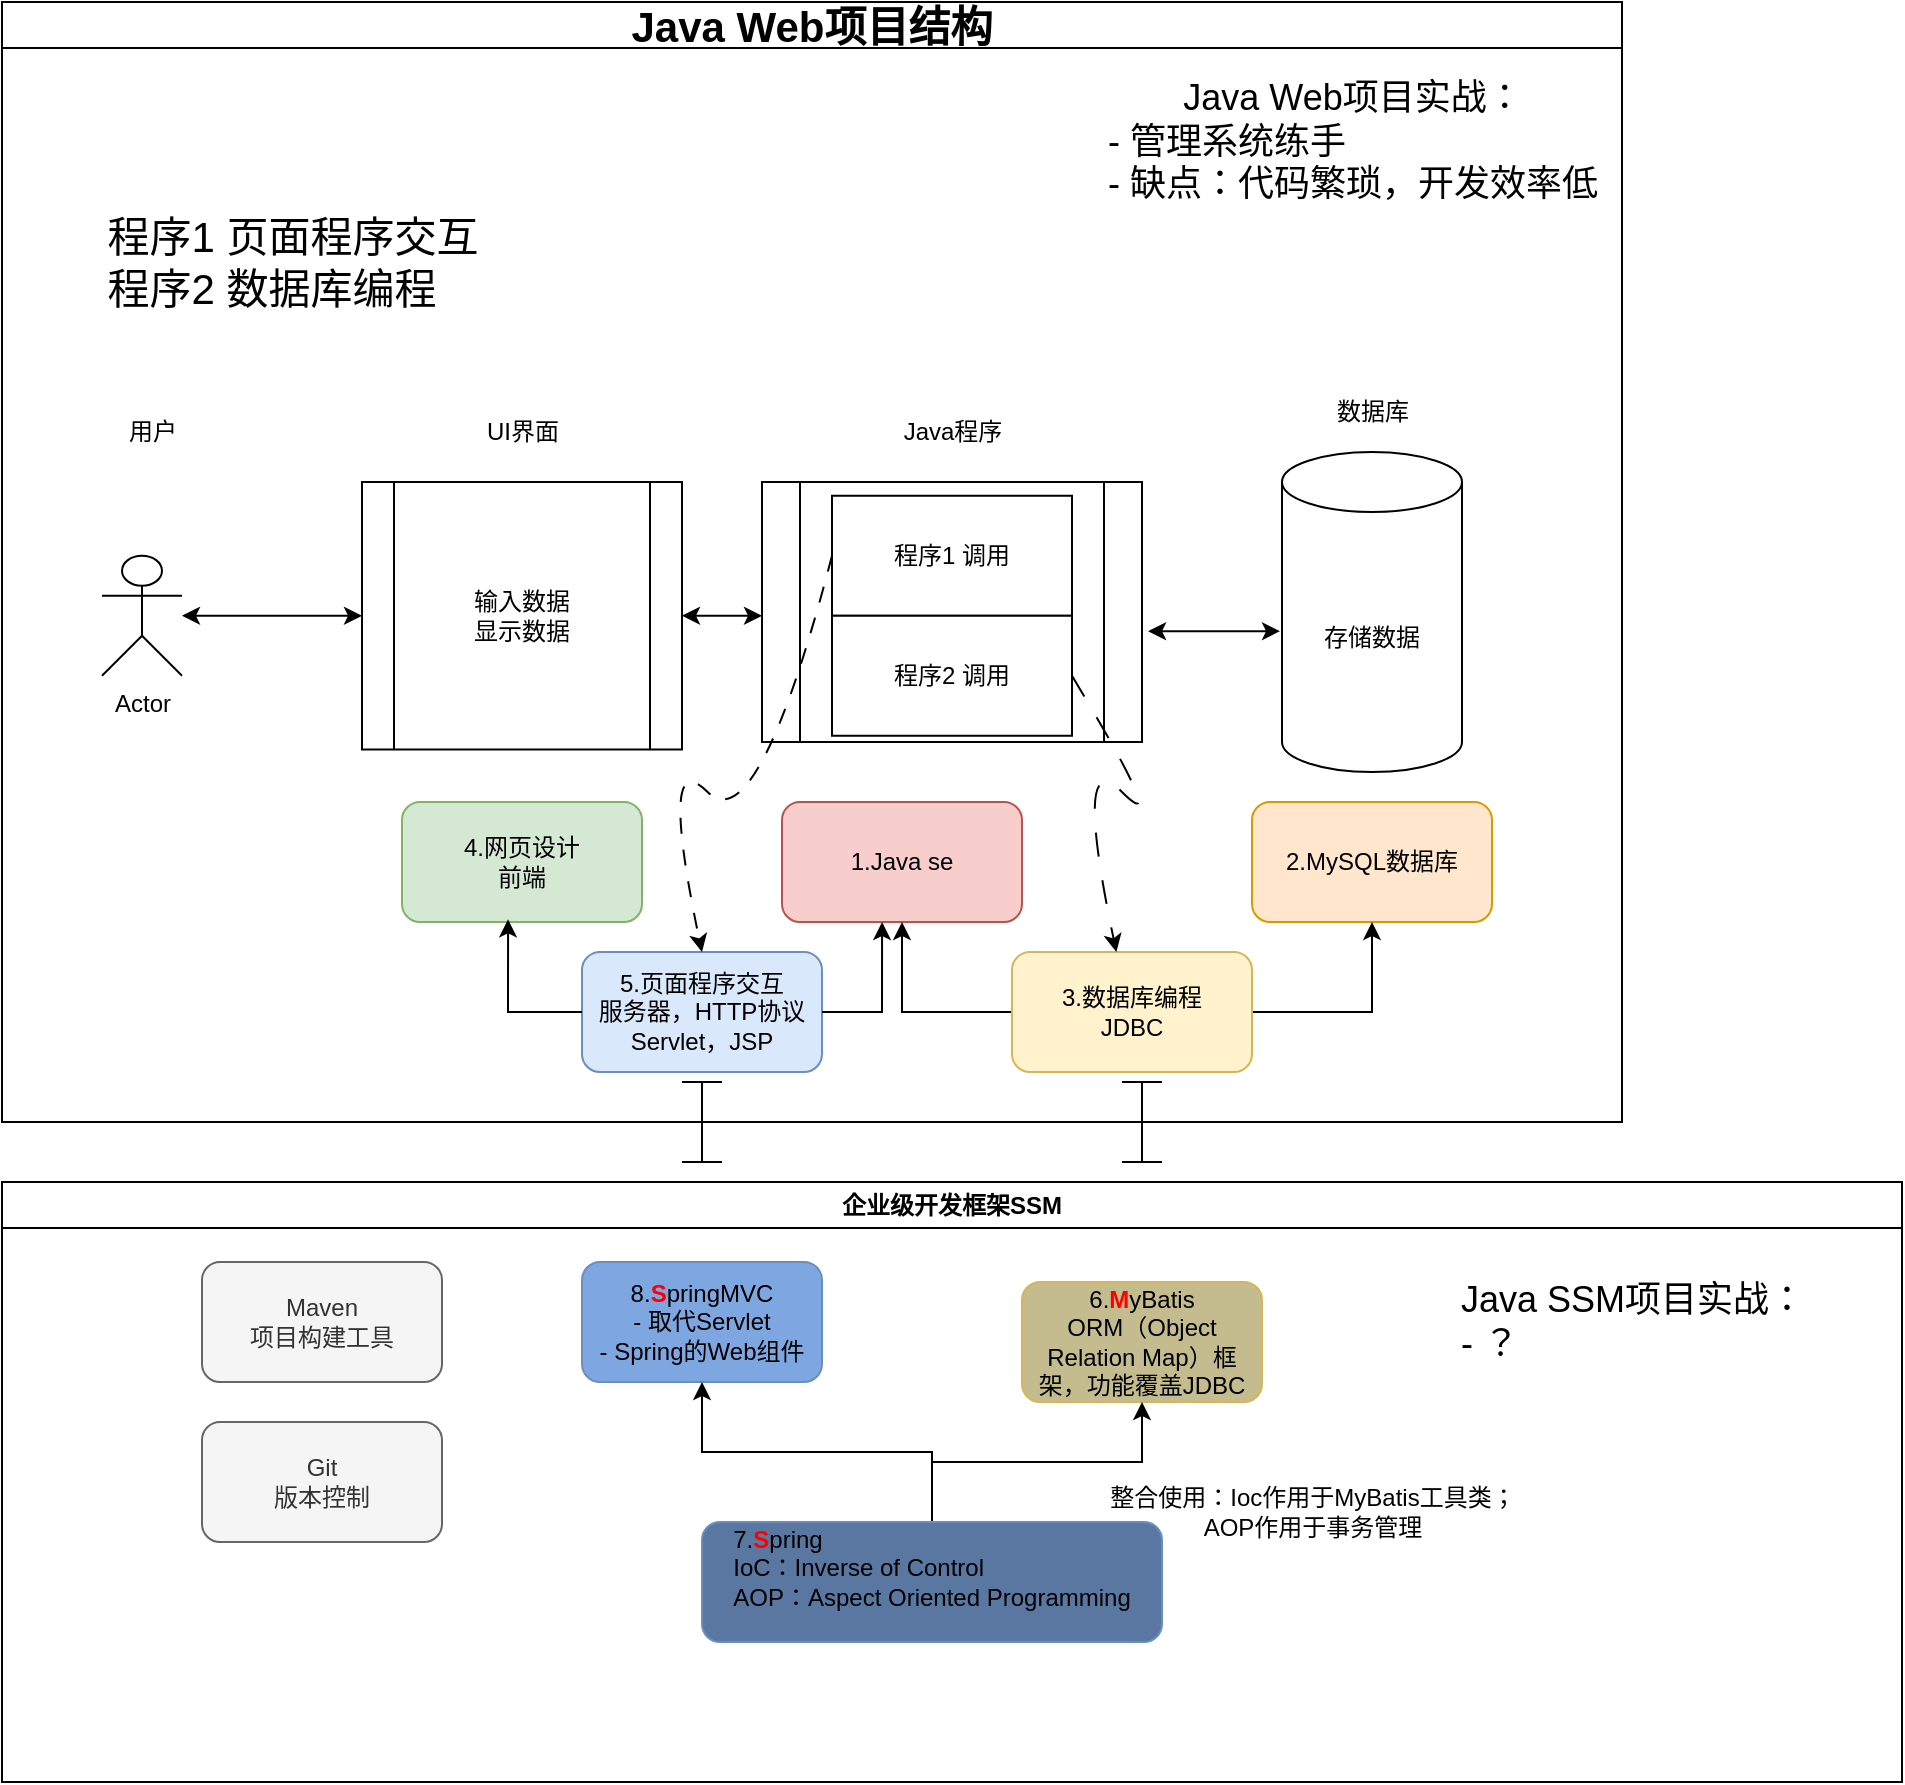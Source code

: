 <mxfile version="24.5.4" type="device">
  <diagram id="prtHgNgQTEPvFCAcTncT" name="Page-1">
    <mxGraphModel dx="1221" dy="626" grid="1" gridSize="10" guides="1" tooltips="1" connect="1" arrows="1" fold="1" page="1" pageScale="1" pageWidth="827" pageHeight="1169" math="0" shadow="0">
      <root>
        <mxCell id="0" />
        <mxCell id="1" parent="0" />
        <mxCell id="i6ehvR-dPRt6PtYbvfzf-2" value="输入数据&lt;br&gt;显示数据" style="shape=process;whiteSpace=wrap;html=1;backgroundOutline=1;movable=1;resizable=1;rotatable=1;deletable=1;editable=1;locked=0;connectable=1;" vertex="1" parent="1">
          <mxGeometry x="190" y="290" width="160" height="133.75" as="geometry" />
        </mxCell>
        <mxCell id="i6ehvR-dPRt6PtYbvfzf-3" value="&lt;div&gt;&lt;br&gt;&lt;/div&gt;&lt;div&gt;&lt;br&gt;&lt;/div&gt;" style="shape=process;whiteSpace=wrap;html=1;backgroundOutline=1;movable=1;resizable=1;rotatable=1;deletable=1;editable=1;locked=0;connectable=1;" vertex="1" parent="1">
          <mxGeometry x="390" y="290" width="190" height="130" as="geometry" />
        </mxCell>
        <mxCell id="i6ehvR-dPRt6PtYbvfzf-4" value="存储数据" style="shape=cylinder3;whiteSpace=wrap;html=1;boundedLbl=1;backgroundOutline=1;size=15;movable=1;resizable=1;rotatable=1;deletable=1;editable=1;locked=0;connectable=1;" vertex="1" parent="1">
          <mxGeometry x="650" y="275" width="90" height="160" as="geometry" />
        </mxCell>
        <mxCell id="i6ehvR-dPRt6PtYbvfzf-13" value="UI界面" style="text;html=1;align=center;verticalAlign=middle;resizable=0;points=[];autosize=1;strokeColor=none;fillColor=none;" vertex="1" parent="1">
          <mxGeometry x="240" y="250" width="60" height="30" as="geometry" />
        </mxCell>
        <mxCell id="i6ehvR-dPRt6PtYbvfzf-14" value="Java程序" style="text;html=1;align=center;verticalAlign=middle;resizable=0;points=[];autosize=1;strokeColor=none;fillColor=none;" vertex="1" parent="1">
          <mxGeometry x="450" y="250" width="70" height="30" as="geometry" />
        </mxCell>
        <mxCell id="i6ehvR-dPRt6PtYbvfzf-15" value="程序1 调用" style="rounded=0;whiteSpace=wrap;html=1;" vertex="1" parent="1">
          <mxGeometry x="425" y="296.88" width="120" height="60" as="geometry" />
        </mxCell>
        <mxCell id="i6ehvR-dPRt6PtYbvfzf-16" value="程序2 调用" style="rounded=0;whiteSpace=wrap;html=1;" vertex="1" parent="1">
          <mxGeometry x="425" y="356.88" width="120" height="60" as="geometry" />
        </mxCell>
        <mxCell id="i6ehvR-dPRt6PtYbvfzf-19" value="数据库" style="text;html=1;align=center;verticalAlign=middle;resizable=0;points=[];autosize=1;strokeColor=none;fillColor=none;" vertex="1" parent="1">
          <mxGeometry x="665" y="240" width="60" height="30" as="geometry" />
        </mxCell>
        <mxCell id="i6ehvR-dPRt6PtYbvfzf-21" value="Actor" style="shape=umlActor;verticalLabelPosition=bottom;verticalAlign=top;html=1;outlineConnect=0;" vertex="1" parent="1">
          <mxGeometry x="60" y="326.88" width="40" height="60" as="geometry" />
        </mxCell>
        <mxCell id="i6ehvR-dPRt6PtYbvfzf-24" value="" style="endArrow=classic;startArrow=classic;html=1;rounded=0;" edge="1" parent="1" source="i6ehvR-dPRt6PtYbvfzf-21">
          <mxGeometry width="50" height="50" relative="1" as="geometry">
            <mxPoint x="140" y="406.88" as="sourcePoint" />
            <mxPoint x="190" y="356.88" as="targetPoint" />
          </mxGeometry>
        </mxCell>
        <mxCell id="i6ehvR-dPRt6PtYbvfzf-27" value="" style="endArrow=classic;startArrow=classic;html=1;rounded=0;exitX=1;exitY=0.5;exitDx=0;exitDy=0;" edge="1" parent="1" source="i6ehvR-dPRt6PtYbvfzf-2">
          <mxGeometry width="50" height="50" relative="1" as="geometry">
            <mxPoint x="286" y="376.875" as="sourcePoint" />
            <mxPoint x="390" y="356.88" as="targetPoint" />
            <Array as="points" />
          </mxGeometry>
        </mxCell>
        <mxCell id="i6ehvR-dPRt6PtYbvfzf-28" value="" style="endArrow=classic;startArrow=classic;html=1;rounded=0;exitX=1.016;exitY=0.574;exitDx=0;exitDy=0;exitPerimeter=0;entryX=-0.011;entryY=0.56;entryDx=0;entryDy=0;entryPerimeter=0;" edge="1" parent="1" source="i6ehvR-dPRt6PtYbvfzf-3" target="i6ehvR-dPRt6PtYbvfzf-4">
          <mxGeometry width="50" height="50" relative="1" as="geometry">
            <mxPoint x="600" y="430" as="sourcePoint" />
            <mxPoint x="650" y="380" as="targetPoint" />
          </mxGeometry>
        </mxCell>
        <mxCell id="i6ehvR-dPRt6PtYbvfzf-30" value="用户" style="text;html=1;align=center;verticalAlign=middle;resizable=0;points=[];autosize=1;strokeColor=none;fillColor=none;" vertex="1" parent="1">
          <mxGeometry x="60" y="250" width="50" height="30" as="geometry" />
        </mxCell>
        <mxCell id="i6ehvR-dPRt6PtYbvfzf-31" value="1.Java se" style="rounded=1;whiteSpace=wrap;html=1;fillColor=#f8cecc;strokeColor=#b85450;" vertex="1" parent="1">
          <mxGeometry x="400" y="450" width="120" height="60" as="geometry" />
        </mxCell>
        <mxCell id="i6ehvR-dPRt6PtYbvfzf-32" value="2.MySQL数据库" style="rounded=1;whiteSpace=wrap;html=1;fillColor=#ffe6cc;strokeColor=#d79b00;" vertex="1" parent="1">
          <mxGeometry x="635" y="450" width="120" height="60" as="geometry" />
        </mxCell>
        <mxCell id="i6ehvR-dPRt6PtYbvfzf-34" style="edgeStyle=orthogonalEdgeStyle;rounded=0;orthogonalLoop=1;jettySize=auto;html=1;entryX=0.5;entryY=1;entryDx=0;entryDy=0;exitX=0;exitY=0.5;exitDx=0;exitDy=0;" edge="1" parent="1" source="i6ehvR-dPRt6PtYbvfzf-33" target="i6ehvR-dPRt6PtYbvfzf-31">
          <mxGeometry relative="1" as="geometry">
            <mxPoint x="460" y="520" as="targetPoint" />
          </mxGeometry>
        </mxCell>
        <mxCell id="i6ehvR-dPRt6PtYbvfzf-35" style="edgeStyle=orthogonalEdgeStyle;rounded=0;orthogonalLoop=1;jettySize=auto;html=1;entryX=0.5;entryY=1;entryDx=0;entryDy=0;exitX=1;exitY=0.5;exitDx=0;exitDy=0;" edge="1" parent="1" source="i6ehvR-dPRt6PtYbvfzf-33" target="i6ehvR-dPRt6PtYbvfzf-32">
          <mxGeometry relative="1" as="geometry" />
        </mxCell>
        <mxCell id="i6ehvR-dPRt6PtYbvfzf-33" value="3.数据库编程&lt;br&gt;JDBC" style="rounded=1;whiteSpace=wrap;html=1;fillColor=#fff2cc;strokeColor=#d6b656;" vertex="1" parent="1">
          <mxGeometry x="515" y="525" width="120" height="60" as="geometry" />
        </mxCell>
        <mxCell id="i6ehvR-dPRt6PtYbvfzf-36" value="4.网页设计&lt;br&gt;前端" style="rounded=1;whiteSpace=wrap;html=1;fillColor=#d5e8d4;strokeColor=#82b366;" vertex="1" parent="1">
          <mxGeometry x="210" y="450" width="120" height="60" as="geometry" />
        </mxCell>
        <mxCell id="i6ehvR-dPRt6PtYbvfzf-37" value="5.页面程序交互&lt;br&gt;服务器，HTTP协议&lt;br&gt;Servlet，JSP" style="rounded=1;whiteSpace=wrap;html=1;fillColor=#dae8fc;strokeColor=#6c8ebf;" vertex="1" parent="1">
          <mxGeometry x="300" y="525" width="120" height="60" as="geometry" />
        </mxCell>
        <mxCell id="i6ehvR-dPRt6PtYbvfzf-38" style="edgeStyle=orthogonalEdgeStyle;rounded=0;orthogonalLoop=1;jettySize=auto;html=1;entryX=0.442;entryY=0.978;entryDx=0;entryDy=0;entryPerimeter=0;exitX=0;exitY=0.5;exitDx=0;exitDy=0;" edge="1" parent="1" source="i6ehvR-dPRt6PtYbvfzf-37" target="i6ehvR-dPRt6PtYbvfzf-36">
          <mxGeometry relative="1" as="geometry" />
        </mxCell>
        <mxCell id="i6ehvR-dPRt6PtYbvfzf-39" style="edgeStyle=orthogonalEdgeStyle;rounded=0;orthogonalLoop=1;jettySize=auto;html=1;entryX=0.417;entryY=1;entryDx=0;entryDy=0;entryPerimeter=0;exitX=1;exitY=0.5;exitDx=0;exitDy=0;" edge="1" parent="1" source="i6ehvR-dPRt6PtYbvfzf-37" target="i6ehvR-dPRt6PtYbvfzf-31">
          <mxGeometry relative="1" as="geometry" />
        </mxCell>
        <mxCell id="i6ehvR-dPRt6PtYbvfzf-40" value="" style="curved=1;endArrow=classic;html=1;rounded=0;entryX=0.5;entryY=0;entryDx=0;entryDy=0;dashed=1;dashPattern=8 8;" edge="1" parent="1" target="i6ehvR-dPRt6PtYbvfzf-37">
          <mxGeometry width="50" height="50" relative="1" as="geometry">
            <mxPoint x="425.002" y="326.88" as="sourcePoint" />
            <mxPoint x="300.12" y="496.68" as="targetPoint" />
            <Array as="points">
              <mxPoint x="387.8" y="470" />
              <mxPoint x="337.8" y="420" />
            </Array>
          </mxGeometry>
        </mxCell>
        <mxCell id="i6ehvR-dPRt6PtYbvfzf-41" value="" style="curved=1;endArrow=classic;html=1;rounded=0;entryX=0.5;entryY=0;entryDx=0;entryDy=0;exitX=1;exitY=0.5;exitDx=0;exitDy=0;dashed=1;dashPattern=12 12;" edge="1" parent="1" source="i6ehvR-dPRt6PtYbvfzf-16">
          <mxGeometry width="50" height="50" relative="1" as="geometry">
            <mxPoint x="632.202" y="326.88" as="sourcePoint" />
            <mxPoint x="567.2" y="525" as="targetPoint" />
            <Array as="points">
              <mxPoint x="595" y="470" />
              <mxPoint x="545" y="420" />
            </Array>
          </mxGeometry>
        </mxCell>
        <mxCell id="i6ehvR-dPRt6PtYbvfzf-43" value="&lt;b style=&quot;text-wrap: nowrap;&quot;&gt;&lt;font style=&quot;font-size: 21px;&quot;&gt;Java Web项目结构&lt;br&gt;&lt;/font&gt;&lt;/b&gt;" style="swimlane;whiteSpace=wrap;html=1;startSize=23;" vertex="1" parent="1">
          <mxGeometry x="10" y="50" width="810" height="560" as="geometry">
            <mxRectangle x="10" y="50" width="220" height="40" as="alternateBounds" />
          </mxGeometry>
        </mxCell>
        <mxCell id="i6ehvR-dPRt6PtYbvfzf-9" value="&lt;span&gt;&lt;font style=&quot;font-size: 21px;&quot;&gt;&lt;div style=&quot;text-align: left;&quot;&gt;&lt;span style=&quot;background-color: initial; font-size: 12px;&quot;&gt;&lt;font style=&quot;font-size: 21px;&quot;&gt;程序1 页面程序交互&lt;/font&gt;&lt;/span&gt;&lt;/div&gt;&lt;div style=&quot;text-align: left;&quot;&gt;&lt;span style=&quot;background-color: initial; font-size: 12px;&quot;&gt;&lt;font style=&quot;font-size: 21px;&quot;&gt;程序2 数据库编程&lt;/font&gt;&lt;/span&gt;&lt;/div&gt;&lt;/font&gt;&lt;/span&gt;" style="text;html=1;align=center;verticalAlign=middle;resizable=0;points=[];autosize=1;strokeColor=none;fillColor=none;fontStyle=0" vertex="1" parent="i6ehvR-dPRt6PtYbvfzf-43">
          <mxGeometry x="40" y="100" width="210" height="60" as="geometry" />
        </mxCell>
        <mxCell id="i6ehvR-dPRt6PtYbvfzf-45" value="" style="shape=crossbar;whiteSpace=wrap;html=1;rounded=1;direction=south;" vertex="1" parent="i6ehvR-dPRt6PtYbvfzf-43">
          <mxGeometry x="560" y="540" width="20" height="40" as="geometry" />
        </mxCell>
        <mxCell id="i6ehvR-dPRt6PtYbvfzf-42" value="&lt;font style=&quot;font-size: 18px;&quot;&gt;Java Web项目实战：&lt;br&gt;&lt;div style=&quot;&quot;&gt;&lt;div style=&quot;text-align: left;&quot;&gt;&lt;span style=&quot;background-color: initial;&quot;&gt;- 管理系统练手&lt;/span&gt;&lt;/div&gt;&lt;div style=&quot;text-align: left;&quot;&gt;&lt;span style=&quot;background-color: initial;&quot;&gt;- 缺点：代码繁琐，开发效率低&lt;/span&gt;&lt;/div&gt;&lt;/div&gt;&lt;/font&gt;" style="text;html=1;align=center;verticalAlign=middle;resizable=0;points=[];autosize=1;strokeColor=none;fillColor=none;" vertex="1" parent="i6ehvR-dPRt6PtYbvfzf-43">
          <mxGeometry x="540" y="30" width="270" height="80" as="geometry" />
        </mxCell>
        <mxCell id="i6ehvR-dPRt6PtYbvfzf-47" value="" style="shape=crossbar;whiteSpace=wrap;html=1;rounded=1;direction=south;" vertex="1" parent="1">
          <mxGeometry x="350" y="590" width="20" height="40" as="geometry" />
        </mxCell>
        <mxCell id="i6ehvR-dPRt6PtYbvfzf-52" value="企业级开发框架SSM" style="swimlane;whiteSpace=wrap;html=1;" vertex="1" parent="1">
          <mxGeometry x="10" y="640" width="950" height="300" as="geometry">
            <mxRectangle x="10" y="640" width="150" height="30" as="alternateBounds" />
          </mxGeometry>
        </mxCell>
        <mxCell id="i6ehvR-dPRt6PtYbvfzf-46" value="8.&lt;b&gt;&lt;font color=&quot;#ff0000&quot;&gt;S&lt;/font&gt;&lt;/b&gt;pringMVC&lt;br&gt;- 取代Servlet&lt;br&gt;- Spring的&lt;span style=&quot;background-color: initial;&quot;&gt;Web组件&lt;/span&gt;" style="rounded=1;whiteSpace=wrap;html=1;fillColor=#7EA6E0;strokeColor=#6c8ebf;" vertex="1" parent="i6ehvR-dPRt6PtYbvfzf-52">
          <mxGeometry x="290" y="40" width="120" height="60" as="geometry" />
        </mxCell>
        <mxCell id="i6ehvR-dPRt6PtYbvfzf-44" value="6.&lt;b&gt;&lt;font color=&quot;#ff0000&quot;&gt;M&lt;/font&gt;&lt;/b&gt;yBatis&lt;br&gt;ORM（Object Relation Map）框架，功能覆盖JDBC" style="rounded=1;whiteSpace=wrap;html=1;fillColor=#C4BB8E;strokeColor=#d6b656;" vertex="1" parent="i6ehvR-dPRt6PtYbvfzf-52">
          <mxGeometry x="510" y="50" width="120" height="60" as="geometry" />
        </mxCell>
        <mxCell id="i6ehvR-dPRt6PtYbvfzf-54" value="Maven&lt;br&gt;项目构建工具" style="rounded=1;whiteSpace=wrap;html=1;fillColor=#f5f5f5;strokeColor=#666666;fontColor=#333333;" vertex="1" parent="i6ehvR-dPRt6PtYbvfzf-52">
          <mxGeometry x="100" y="40" width="120" height="60" as="geometry" />
        </mxCell>
        <mxCell id="i6ehvR-dPRt6PtYbvfzf-55" value="Git&lt;br&gt;版本控制" style="rounded=1;whiteSpace=wrap;html=1;fillColor=#f5f5f5;strokeColor=#666666;fontColor=#333333;" vertex="1" parent="i6ehvR-dPRt6PtYbvfzf-52">
          <mxGeometry x="100" y="120" width="120" height="60" as="geometry" />
        </mxCell>
        <mxCell id="i6ehvR-dPRt6PtYbvfzf-56" value="&lt;font style=&quot;font-size: 18px;&quot;&gt;Java SSM项目实战：&lt;br&gt;&lt;div style=&quot;&quot;&gt;&lt;div style=&quot;text-align: left;&quot;&gt;&lt;span style=&quot;background-color: initial;&quot;&gt;- ？&lt;/span&gt;&lt;/div&gt;&lt;/div&gt;&lt;/font&gt;" style="text;html=1;align=center;verticalAlign=middle;resizable=0;points=[];autosize=1;strokeColor=none;fillColor=none;" vertex="1" parent="i6ehvR-dPRt6PtYbvfzf-52">
          <mxGeometry x="715" y="40" width="200" height="60" as="geometry" />
        </mxCell>
        <mxCell id="i6ehvR-dPRt6PtYbvfzf-49" style="edgeStyle=orthogonalEdgeStyle;rounded=0;orthogonalLoop=1;jettySize=auto;html=1;entryX=0.5;entryY=1;entryDx=0;entryDy=0;" edge="1" parent="1" source="i6ehvR-dPRt6PtYbvfzf-48" target="i6ehvR-dPRt6PtYbvfzf-44">
          <mxGeometry relative="1" as="geometry" />
        </mxCell>
        <mxCell id="i6ehvR-dPRt6PtYbvfzf-51" style="edgeStyle=orthogonalEdgeStyle;rounded=0;orthogonalLoop=1;jettySize=auto;html=1;entryX=0.5;entryY=1;entryDx=0;entryDy=0;" edge="1" parent="1" source="i6ehvR-dPRt6PtYbvfzf-48" target="i6ehvR-dPRt6PtYbvfzf-46">
          <mxGeometry relative="1" as="geometry" />
        </mxCell>
        <mxCell id="i6ehvR-dPRt6PtYbvfzf-48" value="&lt;div style=&quot;text-align: left;&quot;&gt;&lt;span style=&quot;background-color: initial;&quot;&gt;7.&lt;b&gt;&lt;font color=&quot;#ff0000&quot;&gt;S&lt;/font&gt;&lt;/b&gt;pring&lt;/span&gt;&lt;/div&gt;&lt;div&gt;&lt;div style=&quot;text-align: left;&quot;&gt;&lt;span style=&quot;background-color: initial;&quot;&gt;IoC：Inverse of Control&lt;/span&gt;&lt;/div&gt;&lt;div style=&quot;text-align: left;&quot;&gt;&lt;span style=&quot;background-color: initial;&quot;&gt;AOP：Aspect Oriented Programming&lt;/span&gt;&lt;/div&gt;&lt;br&gt;&lt;/div&gt;" style="rounded=1;whiteSpace=wrap;html=1;fillColor=#5A77A1;strokeColor=#6c8ebf;" vertex="1" parent="1">
          <mxGeometry x="360" y="810" width="230" height="60" as="geometry" />
        </mxCell>
        <mxCell id="i6ehvR-dPRt6PtYbvfzf-50" value="整合使用：Ioc作用于MyBatis工具类；&lt;br&gt;AOP作用于事务管理" style="text;html=1;align=center;verticalAlign=middle;resizable=0;points=[];autosize=1;strokeColor=none;fillColor=none;" vertex="1" parent="1">
          <mxGeometry x="550" y="785" width="230" height="40" as="geometry" />
        </mxCell>
      </root>
    </mxGraphModel>
  </diagram>
</mxfile>
